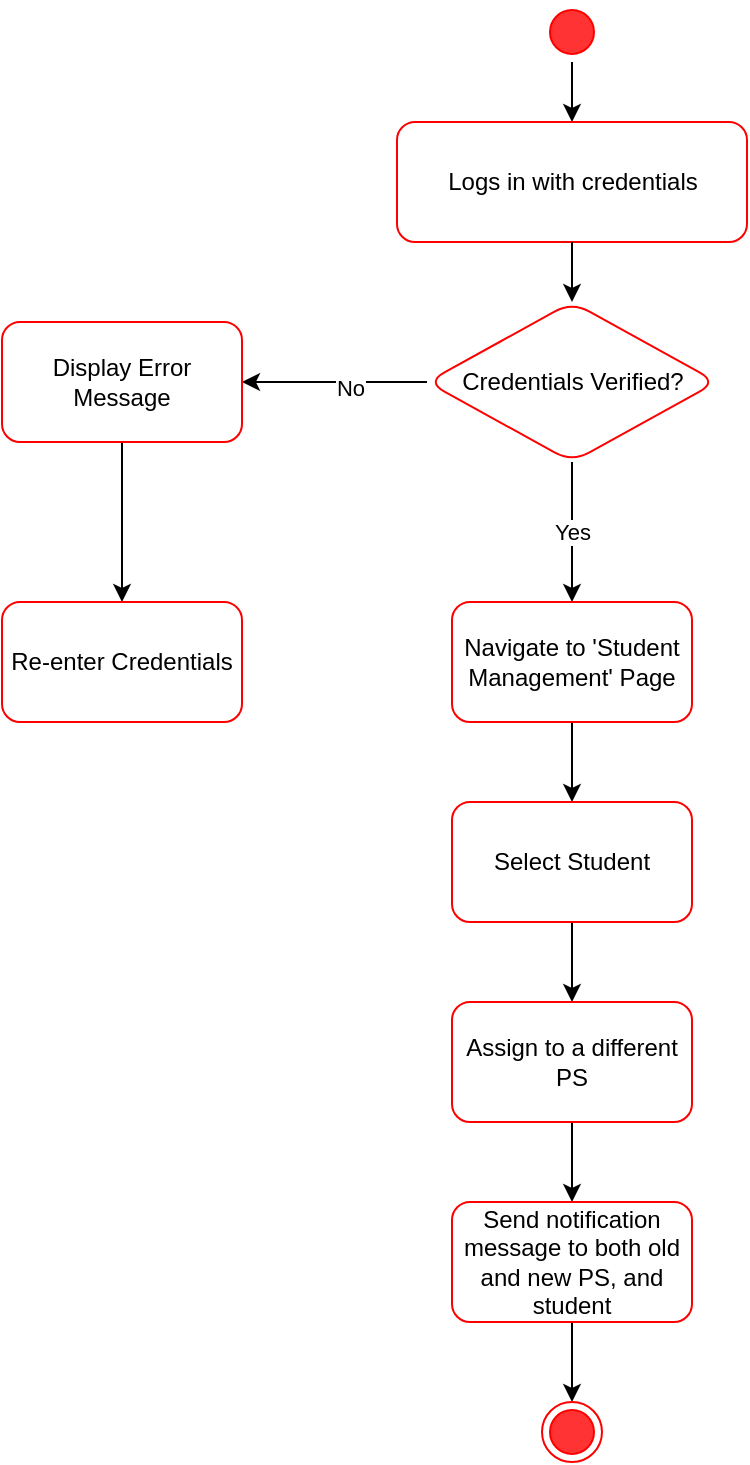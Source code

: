 <mxfile version="24.8.6">
  <diagram name="Page-1" id="SET_Mms1V3OX7Fo0Ke8Q">
    <mxGraphModel dx="1194" dy="535" grid="1" gridSize="10" guides="1" tooltips="1" connect="1" arrows="1" fold="1" page="1" pageScale="1" pageWidth="850" pageHeight="1100" math="0" shadow="0">
      <root>
        <mxCell id="0" />
        <mxCell id="1" parent="0" />
        <mxCell id="9gnl4u9sy6Hs6nhb9GRW-1" value="" style="edgeStyle=orthogonalEdgeStyle;rounded=0;orthogonalLoop=1;jettySize=auto;html=1;exitX=0.5;exitY=1;exitDx=0;exitDy=0;" parent="1" source="9gnl4u9sy6Hs6nhb9GRW-11" target="9gnl4u9sy6Hs6nhb9GRW-2" edge="1">
          <mxGeometry relative="1" as="geometry">
            <mxPoint x="405" y="60" as="sourcePoint" />
          </mxGeometry>
        </mxCell>
        <mxCell id="9gnl4u9sy6Hs6nhb9GRW-2" value="Logs in with credentials" style="rounded=1;whiteSpace=wrap;html=1;fillColor=#FFFFFF;strokeColor=#ff0000;" parent="1" vertex="1">
          <mxGeometry x="317.5" y="100" width="175" height="60" as="geometry" />
        </mxCell>
        <mxCell id="9gnl4u9sy6Hs6nhb9GRW-3" style="edgeStyle=orthogonalEdgeStyle;rounded=0;orthogonalLoop=1;jettySize=auto;html=1;exitX=0;exitY=0.5;exitDx=0;exitDy=0;entryX=1;entryY=0.5;entryDx=0;entryDy=0;" parent="1" source="9gnl4u9sy6Hs6nhb9GRW-6" target="9gnl4u9sy6Hs6nhb9GRW-8" edge="1">
          <mxGeometry relative="1" as="geometry" />
        </mxCell>
        <mxCell id="9gnl4u9sy6Hs6nhb9GRW-4" value="No" style="edgeLabel;html=1;align=center;verticalAlign=middle;resizable=0;points=[];" parent="9gnl4u9sy6Hs6nhb9GRW-3" vertex="1" connectable="0">
          <mxGeometry x="-0.168" y="3" relative="1" as="geometry">
            <mxPoint as="offset" />
          </mxGeometry>
        </mxCell>
        <mxCell id="9gnl4u9sy6Hs6nhb9GRW-5" value="Yes" style="edgeStyle=orthogonalEdgeStyle;rounded=0;orthogonalLoop=1;jettySize=auto;html=1;entryX=0.5;entryY=0;entryDx=0;entryDy=0;" parent="1" source="9gnl4u9sy6Hs6nhb9GRW-6" target="Xo3nweHoJLMTKQ6t4dyN-1" edge="1">
          <mxGeometry relative="1" as="geometry">
            <mxPoint x="405" y="340" as="targetPoint" />
          </mxGeometry>
        </mxCell>
        <mxCell id="9gnl4u9sy6Hs6nhb9GRW-6" value="Credentials Verified?" style="rhombus;whiteSpace=wrap;html=1;fillColor=#FFFFFF;strokeColor=#ff0000;rounded=1;" parent="1" vertex="1">
          <mxGeometry x="332.5" y="190" width="145" height="80" as="geometry" />
        </mxCell>
        <mxCell id="9gnl4u9sy6Hs6nhb9GRW-7" style="edgeStyle=orthogonalEdgeStyle;rounded=0;orthogonalLoop=1;jettySize=auto;html=1;entryX=0.5;entryY=0;entryDx=0;entryDy=0;" parent="1" source="9gnl4u9sy6Hs6nhb9GRW-8" target="9gnl4u9sy6Hs6nhb9GRW-9" edge="1">
          <mxGeometry relative="1" as="geometry" />
        </mxCell>
        <mxCell id="9gnl4u9sy6Hs6nhb9GRW-8" value="Display Error Message" style="whiteSpace=wrap;html=1;fillColor=#FFFFFF;strokeColor=#ff0000;rounded=1;" parent="1" vertex="1">
          <mxGeometry x="120" y="200" width="120" height="60" as="geometry" />
        </mxCell>
        <mxCell id="9gnl4u9sy6Hs6nhb9GRW-9" value="Re-enter Credentials" style="whiteSpace=wrap;html=1;fillColor=#FFFFFF;strokeColor=#ff0000;rounded=1;" parent="1" vertex="1">
          <mxGeometry x="120" y="340" width="120" height="60" as="geometry" />
        </mxCell>
        <mxCell id="9gnl4u9sy6Hs6nhb9GRW-10" value="" style="edgeStyle=orthogonalEdgeStyle;rounded=0;orthogonalLoop=1;jettySize=auto;html=1;exitX=0.5;exitY=1;exitDx=0;exitDy=0;entryX=0.5;entryY=0;entryDx=0;entryDy=0;" parent="1" source="9gnl4u9sy6Hs6nhb9GRW-2" target="9gnl4u9sy6Hs6nhb9GRW-6" edge="1">
          <mxGeometry relative="1" as="geometry">
            <mxPoint x="492.5" y="190" as="sourcePoint" />
            <mxPoint x="492.5" y="230" as="targetPoint" />
          </mxGeometry>
        </mxCell>
        <mxCell id="9gnl4u9sy6Hs6nhb9GRW-11" value="" style="ellipse;html=1;shape=startState;fillColor=#FF3333;strokeColor=#ff0000;" parent="1" vertex="1">
          <mxGeometry x="390" y="40" width="30" height="30" as="geometry" />
        </mxCell>
        <mxCell id="Xo3nweHoJLMTKQ6t4dyN-4" value="" style="edgeStyle=orthogonalEdgeStyle;rounded=0;orthogonalLoop=1;jettySize=auto;html=1;" parent="1" source="Xo3nweHoJLMTKQ6t4dyN-1" target="Xo3nweHoJLMTKQ6t4dyN-3" edge="1">
          <mxGeometry relative="1" as="geometry" />
        </mxCell>
        <mxCell id="Xo3nweHoJLMTKQ6t4dyN-1" value="Navigate to &#39;Student Management&#39; Page" style="whiteSpace=wrap;html=1;fillColor=#FFFFFF;strokeColor=#ff0000;rounded=1;" parent="1" vertex="1">
          <mxGeometry x="345" y="340" width="120" height="60" as="geometry" />
        </mxCell>
        <mxCell id="Xo3nweHoJLMTKQ6t4dyN-6" value="" style="edgeStyle=orthogonalEdgeStyle;rounded=0;orthogonalLoop=1;jettySize=auto;html=1;" parent="1" source="Xo3nweHoJLMTKQ6t4dyN-3" target="Xo3nweHoJLMTKQ6t4dyN-5" edge="1">
          <mxGeometry relative="1" as="geometry" />
        </mxCell>
        <mxCell id="Xo3nweHoJLMTKQ6t4dyN-3" value="Select Student" style="whiteSpace=wrap;html=1;fillColor=#FFFFFF;strokeColor=#ff0000;rounded=1;" parent="1" vertex="1">
          <mxGeometry x="345" y="440" width="120" height="60" as="geometry" />
        </mxCell>
        <mxCell id="Xo3nweHoJLMTKQ6t4dyN-8" value="" style="edgeStyle=orthogonalEdgeStyle;rounded=0;orthogonalLoop=1;jettySize=auto;html=1;" parent="1" source="Xo3nweHoJLMTKQ6t4dyN-5" target="Xo3nweHoJLMTKQ6t4dyN-7" edge="1">
          <mxGeometry relative="1" as="geometry" />
        </mxCell>
        <mxCell id="Xo3nweHoJLMTKQ6t4dyN-5" value="Assign to a different PS" style="whiteSpace=wrap;html=1;fillColor=#FFFFFF;strokeColor=#ff0000;rounded=1;" parent="1" vertex="1">
          <mxGeometry x="345" y="540" width="120" height="60" as="geometry" />
        </mxCell>
        <mxCell id="Xo3nweHoJLMTKQ6t4dyN-10" style="edgeStyle=orthogonalEdgeStyle;rounded=0;orthogonalLoop=1;jettySize=auto;html=1;" parent="1" source="Xo3nweHoJLMTKQ6t4dyN-7" target="Xo3nweHoJLMTKQ6t4dyN-9" edge="1">
          <mxGeometry relative="1" as="geometry" />
        </mxCell>
        <mxCell id="Xo3nweHoJLMTKQ6t4dyN-7" value="Send notification message to both old and new PS, and student" style="whiteSpace=wrap;html=1;fillColor=#FFFFFF;strokeColor=#ff0000;rounded=1;" parent="1" vertex="1">
          <mxGeometry x="345" y="640" width="120" height="60" as="geometry" />
        </mxCell>
        <mxCell id="Xo3nweHoJLMTKQ6t4dyN-9" value="" style="ellipse;html=1;shape=endState;fillColor=#FF3333;strokeColor=#ff0000;" parent="1" vertex="1">
          <mxGeometry x="390" y="740" width="30" height="30" as="geometry" />
        </mxCell>
      </root>
    </mxGraphModel>
  </diagram>
</mxfile>
